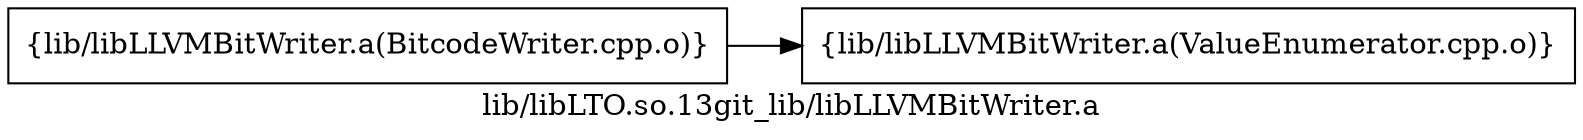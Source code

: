 digraph "lib/libLTO.so.13git_lib/libLLVMBitWriter.a" {
	label="lib/libLTO.so.13git_lib/libLLVMBitWriter.a";
	rankdir=LR;
	{ rank=same; Node0x55cc8201c8e8;  }

	Node0x55cc8201c8e8 [shape=record,shape=box,group=0,label="{lib/libLLVMBitWriter.a(BitcodeWriter.cpp.o)}"];
	Node0x55cc8201c8e8 -> Node0x55cc82023508;
	Node0x55cc82023508 [shape=record,shape=box,group=0,label="{lib/libLLVMBitWriter.a(ValueEnumerator.cpp.o)}"];
}
